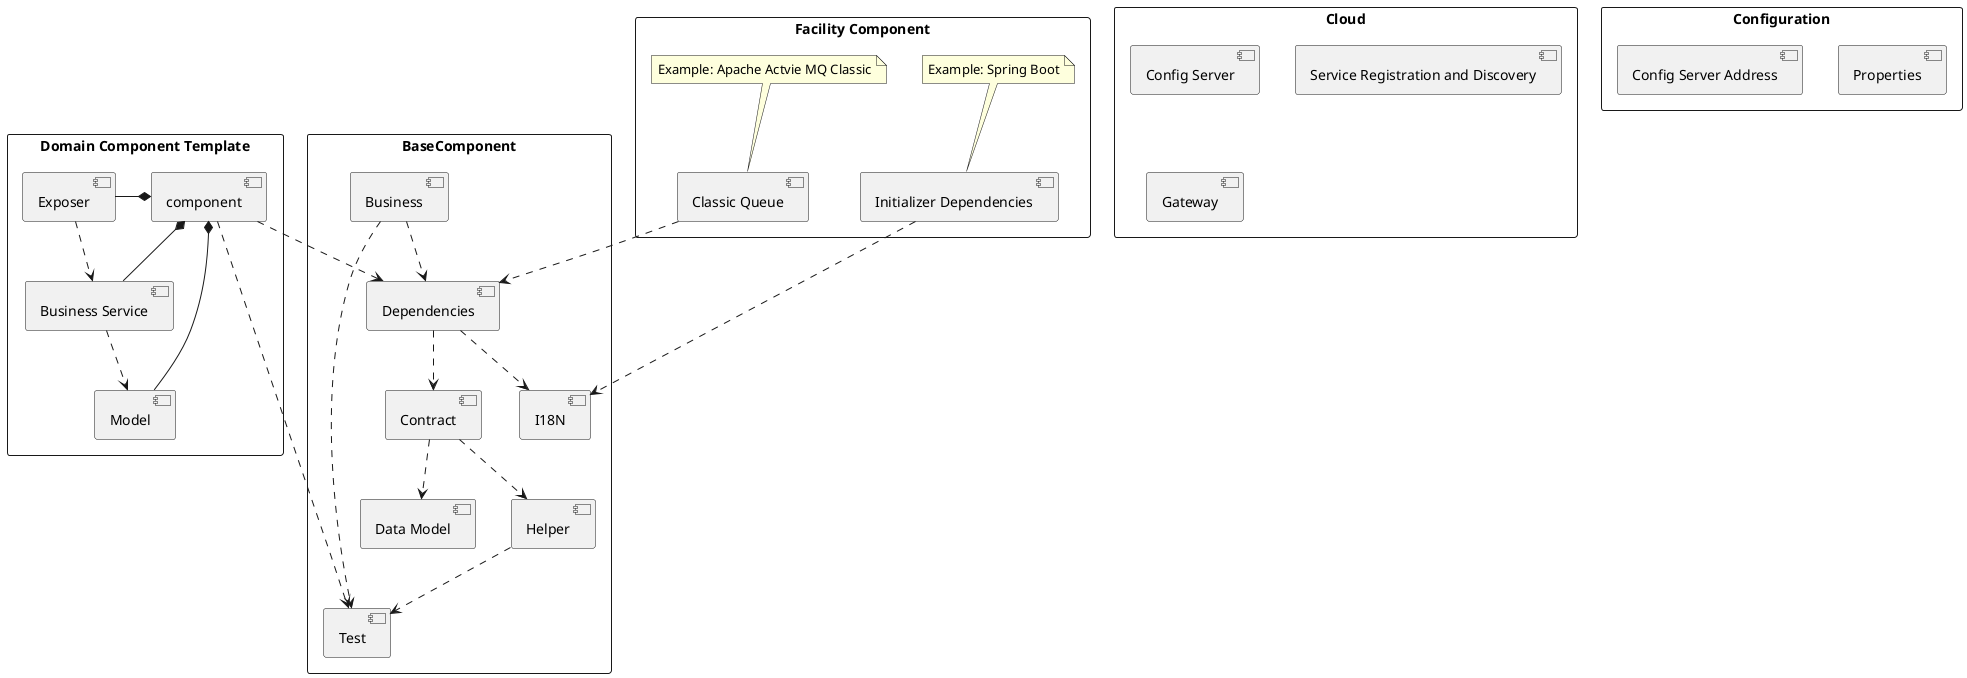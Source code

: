 @startuml

rectangle BaseComponent {
component "Data Model" as dataModel
component "Helper" as helper
component "Test" as test
component "I18N" as i18n
component "Contract" as contract
component "Dependencies" as dependencies
component "Business" as business
helper ..> test
contract ..> dataModel
contract ..> helper
dependencies ..> contract
dependencies ..> i18n
business ..> dependencies
business ..> test
}

rectangle "Facility Component"{
component "Initializer Dependencies" as initDependencies
note top of initDependencies
Example: Spring Boot
end note
component "Classic Queue" as classicQueue
note top of classicQueue
Example: Apache Actvie MQ Classic
end note

classicQueue ..> dependencies
initDependencies ..> i18n
}

rectangle "Domain Component Template"{
component "component" as comp
component "Business Service" as businessService
component "Model" as model
component "Exposer" as exposer

comp ..> dependencies
comp ..> test
comp *- businessService
comp *- model
comp *- exposer
businessService ..> model
exposer ..> businessService
}

rectangle "Cloud"{
component "Config Server" as configServer
component "Service Registration and Discovery" as serviceRegistry
component "Gateway" as gateway
}

rectangle "Configuration"{
component "Properties" as properties
component "Config Server Address" as configServerAddress
}
@enduml